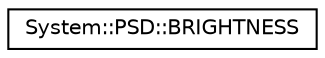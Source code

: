 digraph G
{
  edge [fontname="Helvetica",fontsize="10",labelfontname="Helvetica",labelfontsize="10"];
  node [fontname="Helvetica",fontsize="10",shape=record];
  rankdir="LR";
  Node1 [label="System::PSD::BRIGHTNESS",height=0.2,width=0.4,color="black", fillcolor="white", style="filled",URL="$struct_system_1_1_p_s_d_1_1_b_r_i_g_h_t_n_e_s_s.html"];
}
